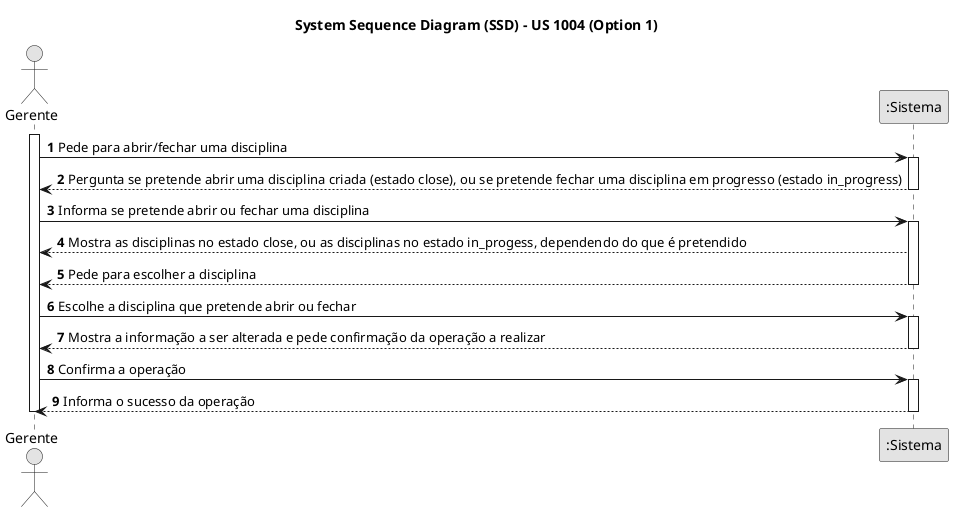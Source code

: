 @startuml
skinparam monochrome true
skinparam packageStyle rectangle
skinparam shadowing false

title System Sequence Diagram (SSD) - US 1004 (Option 1)
autonumber

actor "Gerente" as Gerente
participant ":Sistema" as Sistema

activate Gerente
    Gerente -> Sistema : Pede para abrir/fechar uma disciplina
    activate Sistema
        Sistema --> Gerente : Pergunta se pretende abrir uma disciplina criada (estado close), ou se pretende fechar uma disciplina em progresso (estado in_progress)
    deactivate Sistema

    Gerente -> Sistema : Informa se pretende abrir ou fechar uma disciplina
    activate Sistema
        Sistema --> Gerente : Mostra as disciplinas no estado close, ou as disciplinas no estado in_progess, dependendo do que é pretendido
        Sistema --> Gerente : Pede para escolher a disciplina
    deactivate Sistema

    Gerente -> Sistema : Escolhe a disciplina que pretende abrir ou fechar
    activate Sistema
        Sistema --> Gerente : Mostra a informação a ser alterada e pede confirmação da operação a realizar
    deactivate Sistema

    Gerente -> Sistema : Confirma a operação
    activate Sistema
        Sistema --> Gerente : Informa o sucesso da operação
    deactivate Sistema

deactivate Gerente

@enduml